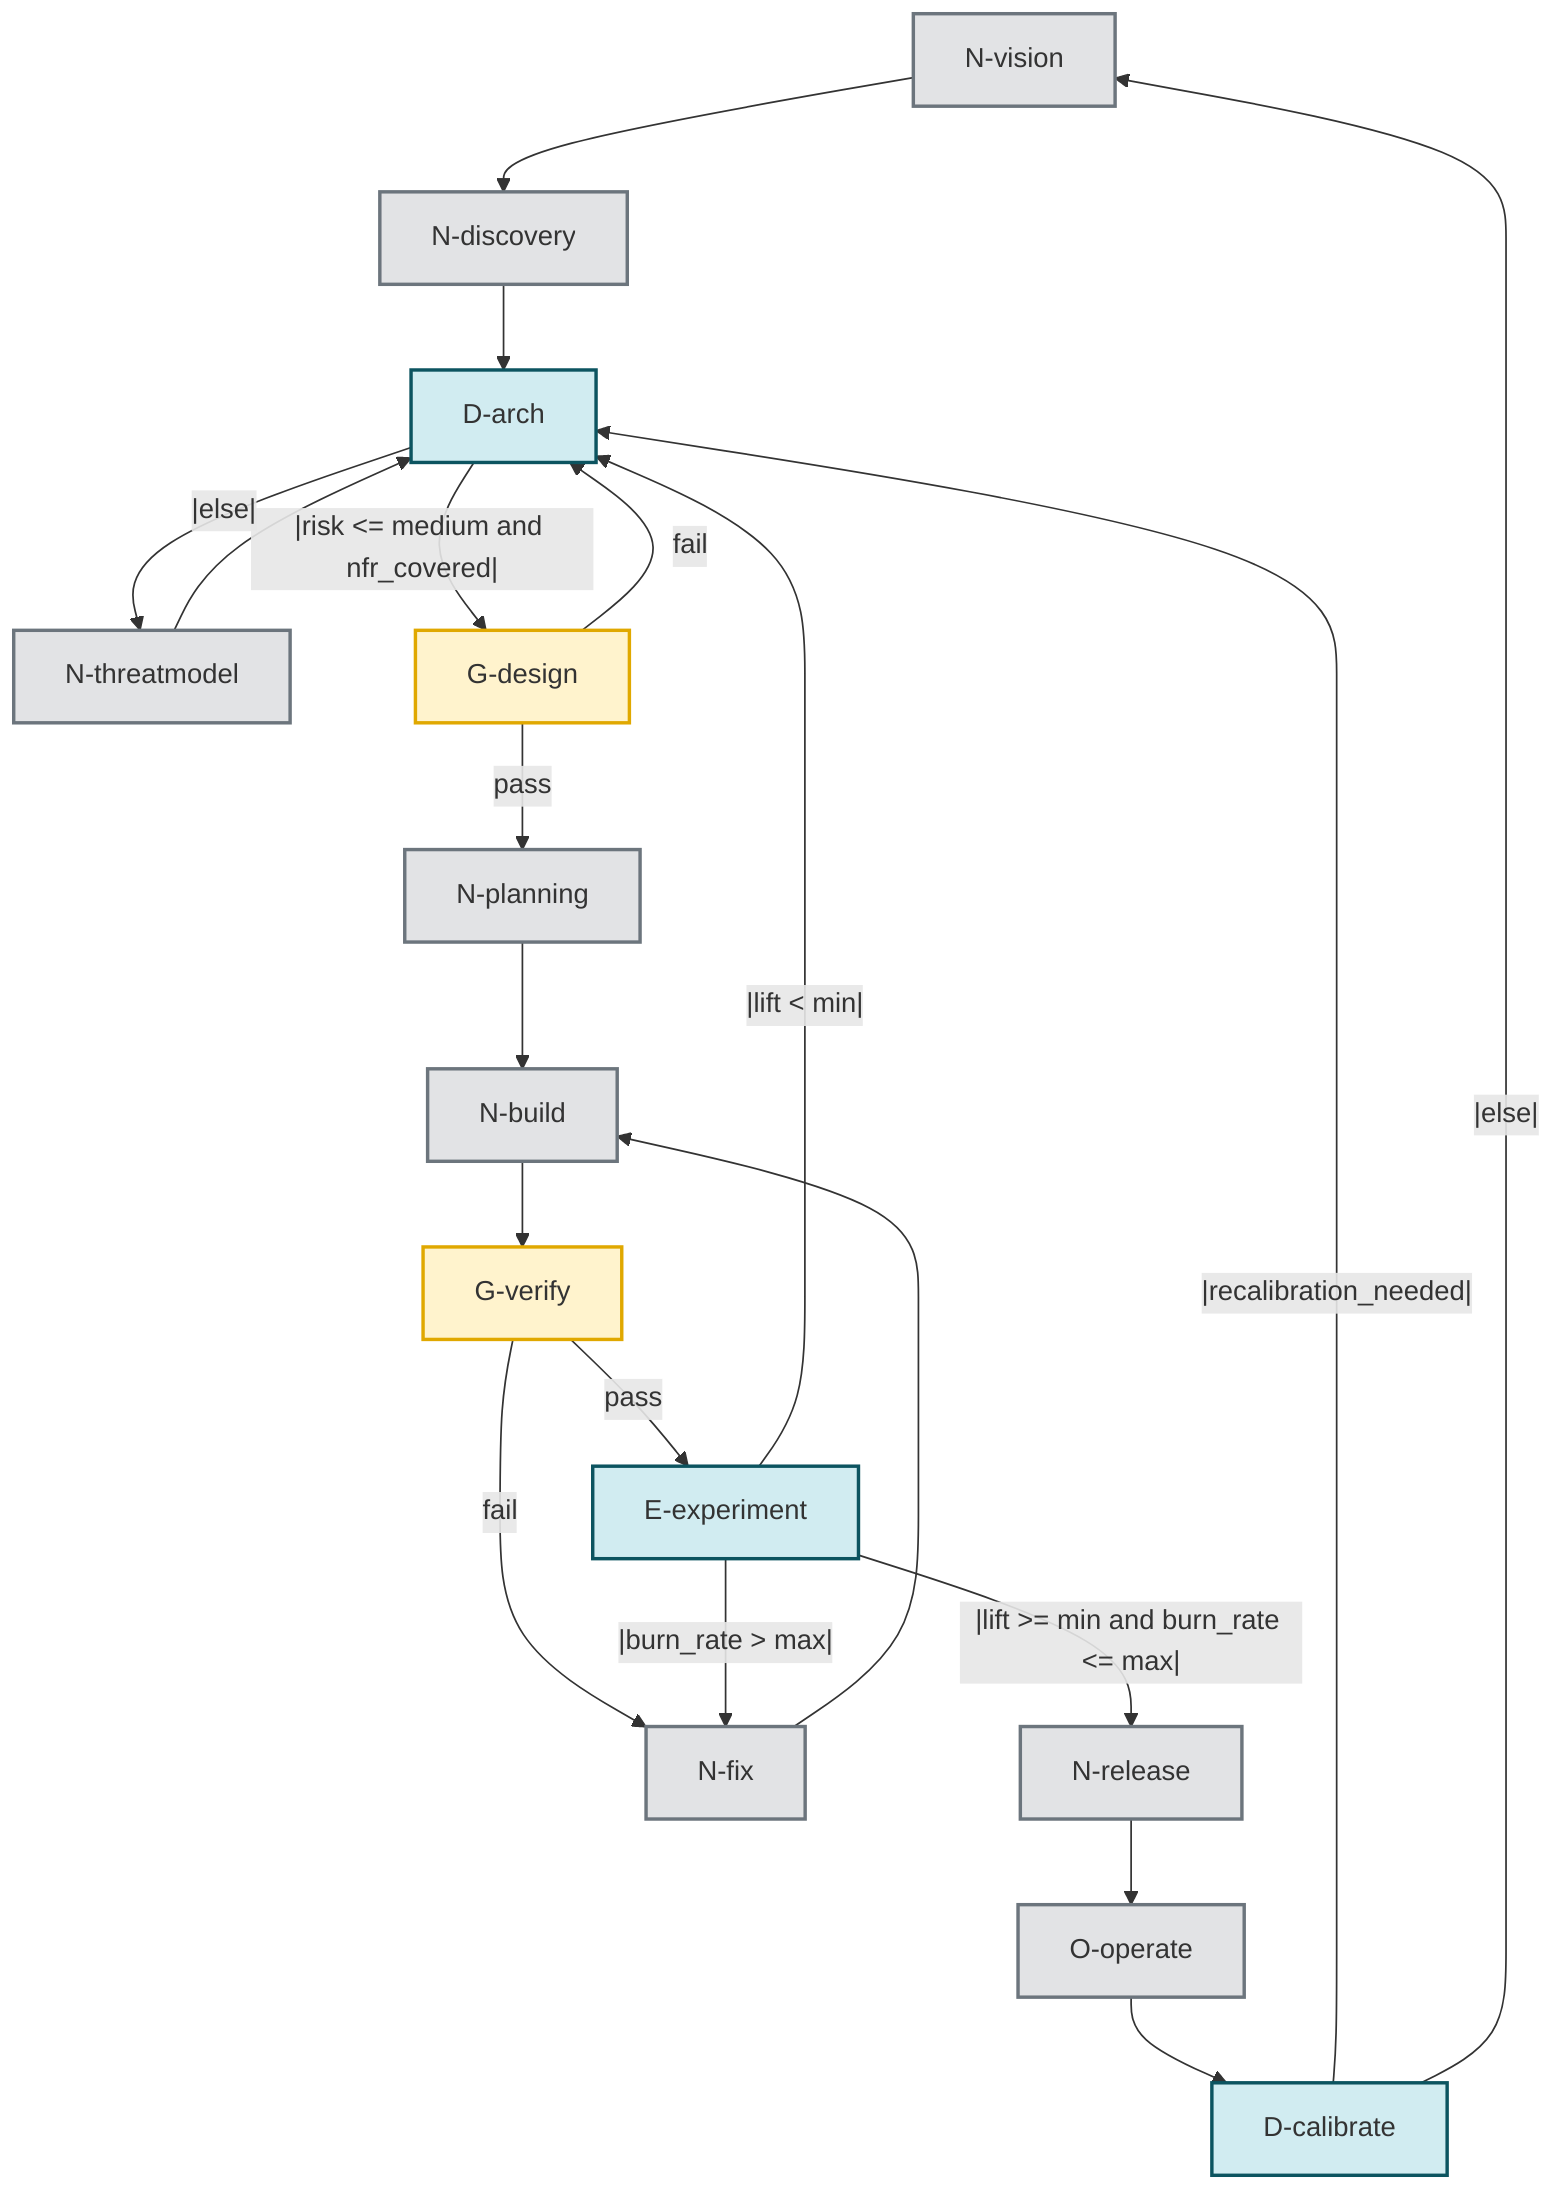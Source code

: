 flowchart TD
N-vision["N-vision"]
N-discovery["N-discovery"]
D-arch["D-arch"]
N-threatmodel["N-threatmodel"]
G-design["G-design"]
N-planning["N-planning"]
N-build["N-build"]
G-verify["G-verify"]
N-fix["N-fix"]
E-experiment["E-experiment"]
N-release["N-release"]
O-operate["O-operate"]
D-calibrate["D-calibrate"]
N-vision --> N-discovery
N-discovery --> D-arch
D-arch --|risk <= medium and nfr_covered|--> G-design
D-arch --|else|--> N-threatmodel
N-threatmodel --> D-arch
G-design -- pass --> N-planning
G-design -- fail --> D-arch
N-planning --> N-build
N-build --> G-verify
G-verify -- pass --> E-experiment
G-verify -- fail --> N-fix
N-fix --> N-build
E-experiment --|lift >= min and burn_rate <= max|--> N-release
E-experiment --|burn_rate > max|--> N-fix
E-experiment --|lift < min|--> D-arch
N-release --> O-operate
O-operate --> D-calibrate
D-calibrate --|recalibration_needed|--> D-arch
D-calibrate --|else|--> N-vision
classDef gate fill:#FFF3CD,stroke:#E0A800,stroke-width:2px;
classDef decision fill:#D1ECF1,stroke:#0C5460,stroke-width:2px;
classDef activity fill:#E2E3E5,stroke:#6C757D,stroke-width:2px;
class N-vision activity;
class N-discovery activity;
class D-arch decision;
class N-threatmodel activity;
class G-design gate;
class N-planning activity;
class N-build activity;
class G-verify gate;
class N-fix activity;
class E-experiment decision;
class N-release activity;
class O-operate activity;
class D-calibrate decision;